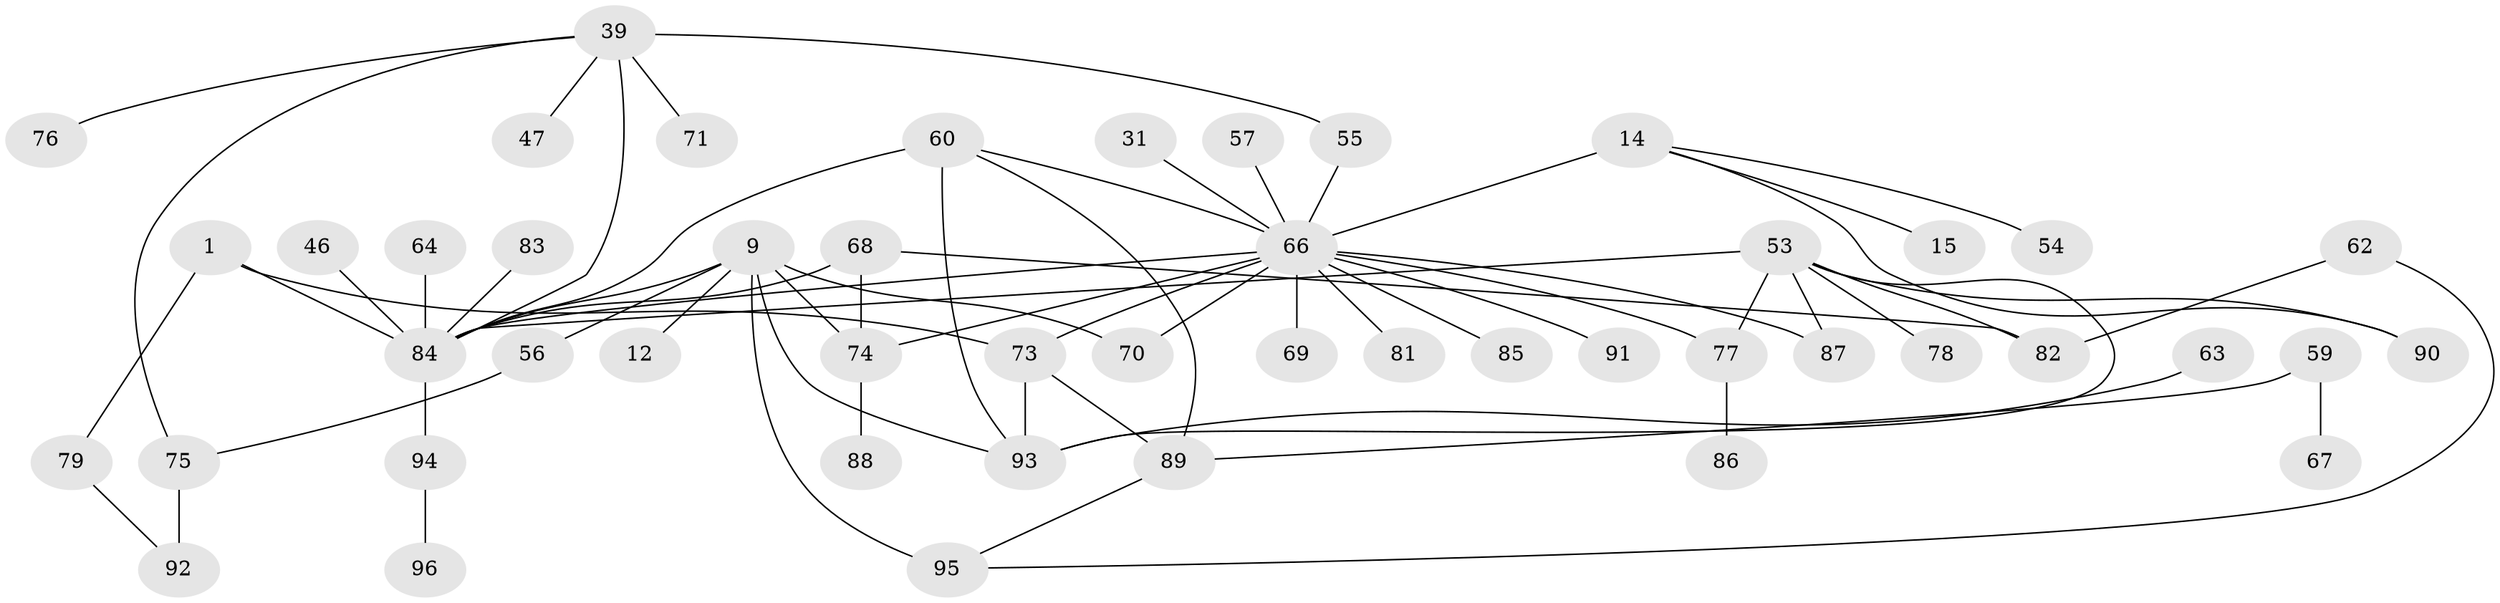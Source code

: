// original degree distribution, {5: 0.08333333333333333, 2: 0.19791666666666666, 8: 0.010416666666666666, 3: 0.2604166666666667, 6: 0.03125, 1: 0.2708333333333333, 4: 0.13541666666666666, 7: 0.010416666666666666}
// Generated by graph-tools (version 1.1) at 2025/42/03/09/25 04:42:10]
// undirected, 48 vertices, 65 edges
graph export_dot {
graph [start="1"]
  node [color=gray90,style=filled];
  1;
  9 [super="+6"];
  12;
  14 [super="+11"];
  15;
  31;
  39 [super="+17"];
  46;
  47;
  53 [super="+43"];
  54;
  55;
  56;
  57 [super="+37"];
  59;
  60;
  62;
  63;
  64;
  66 [super="+13+21+27+34+35+58+5+61"];
  67;
  68;
  69;
  70;
  71;
  73 [super="+3"];
  74 [super="+16+45"];
  75 [super="+44"];
  76;
  77 [super="+18"];
  78;
  79 [super="+52"];
  81;
  82 [super="+65"];
  83;
  84 [super="+41+80+20"];
  85;
  86;
  87;
  88;
  89 [super="+10"];
  90 [super="+72"];
  91;
  92;
  93 [super="+49+50"];
  94;
  95 [super="+24"];
  96;
  1 -- 84 [weight=3];
  1 -- 73;
  1 -- 79;
  9 -- 95 [weight=2];
  9 -- 70;
  9 -- 12;
  9 -- 56;
  9 -- 74;
  9 -- 84 [weight=2];
  9 -- 93;
  14 -- 15;
  14 -- 54;
  14 -- 90 [weight=2];
  14 -- 66 [weight=4];
  31 -- 66;
  39 -- 47;
  39 -- 55;
  39 -- 71;
  39 -- 76;
  39 -- 75;
  39 -- 84 [weight=3];
  46 -- 84;
  53 -- 84 [weight=2];
  53 -- 77;
  53 -- 93;
  53 -- 82;
  53 -- 87;
  53 -- 90;
  53 -- 78;
  55 -- 66;
  56 -- 75;
  57 -- 66;
  59 -- 67;
  59 -- 89;
  60 -- 93;
  60 -- 89;
  60 -- 66;
  60 -- 84 [weight=2];
  62 -- 82;
  62 -- 95;
  63 -- 93;
  64 -- 84 [weight=2];
  66 -- 81;
  66 -- 85;
  66 -- 69;
  66 -- 84 [weight=4];
  66 -- 87;
  66 -- 70;
  66 -- 91;
  66 -- 73;
  66 -- 77;
  66 -- 74;
  68 -- 82 [weight=2];
  68 -- 74;
  68 -- 84;
  73 -- 89;
  73 -- 93;
  74 -- 88;
  75 -- 92 [weight=2];
  77 -- 86 [weight=2];
  79 -- 92;
  83 -- 84;
  84 -- 94;
  89 -- 95;
  94 -- 96;
}
